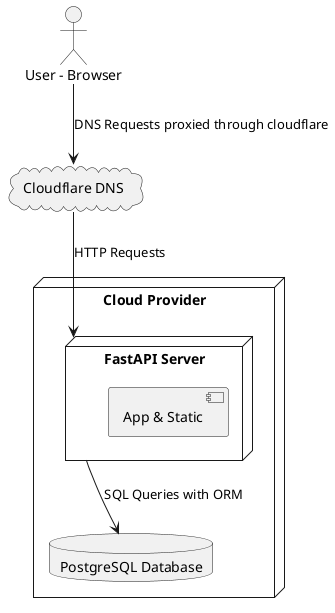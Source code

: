 @startuml deployment
node "Cloud Provider" {
    node "FastAPI Server" {
        [App & Static]
    }
    database "PostgreSQL Database" as PostgreSQL_DB
}

actor Client as "User - Browser"
cloud "Cloudflare DNS" as Cloudflare

Client --> Cloudflare : DNS Requests proxied through cloudflare
Cloudflare --> "FastAPI Server" : HTTP Requests
"FastAPI Server" --> PostgreSQL_DB : SQL Queries with ORM
@enduml
